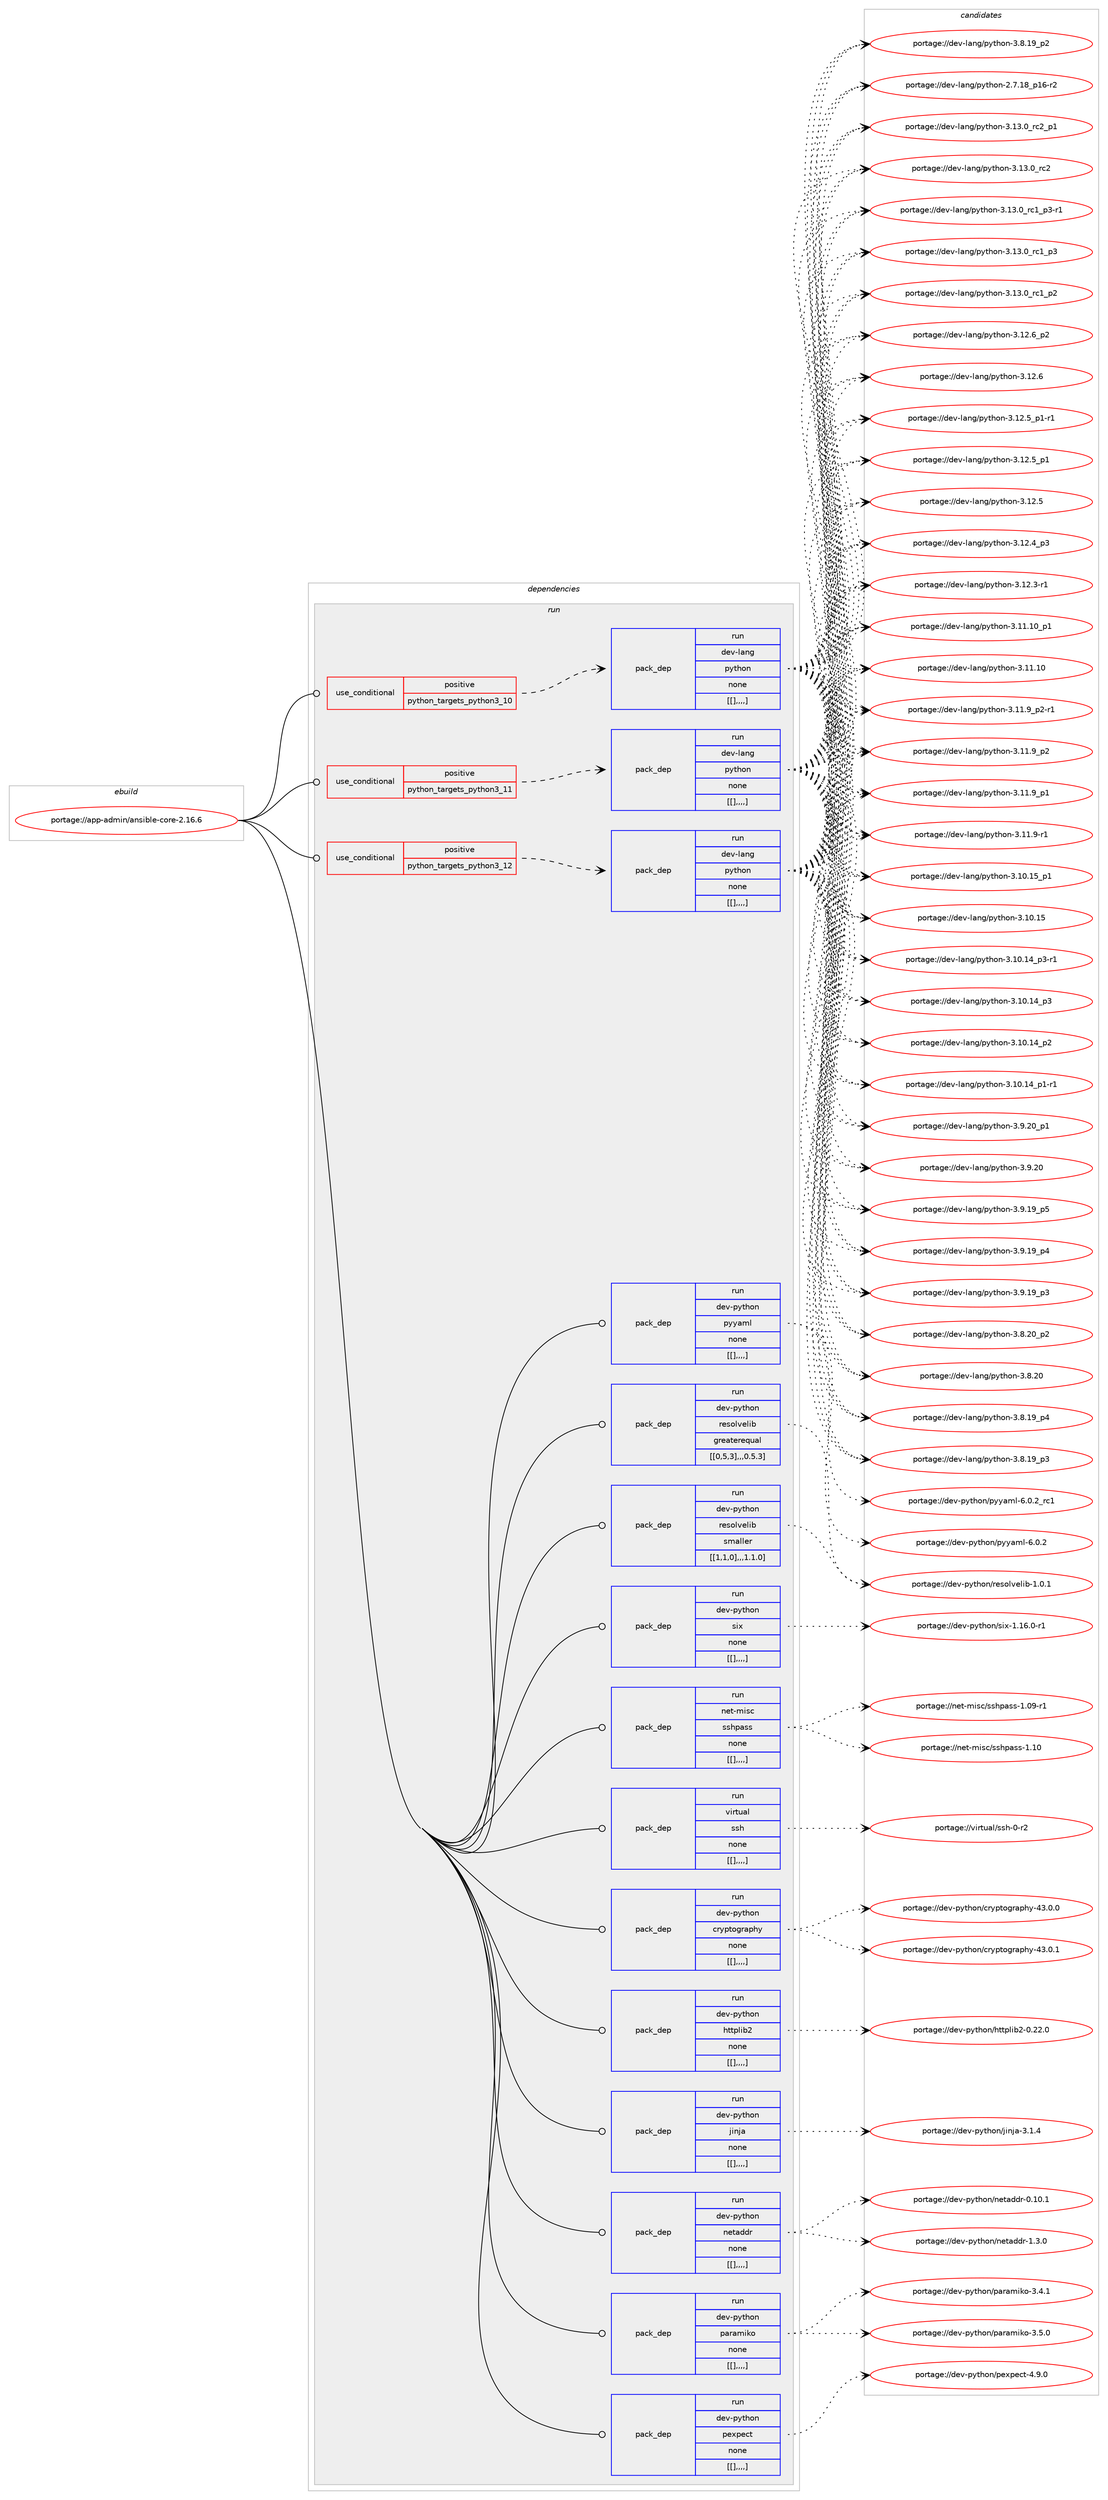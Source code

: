 digraph prolog {

# *************
# Graph options
# *************

newrank=true;
concentrate=true;
compound=true;
graph [rankdir=LR,fontname=Helvetica,fontsize=10,ranksep=1.5];#, ranksep=2.5, nodesep=0.2];
edge  [arrowhead=vee];
node  [fontname=Helvetica,fontsize=10];

# **********
# The ebuild
# **********

subgraph cluster_leftcol {
color=gray;
label=<<i>ebuild</i>>;
id [label="portage://app-admin/ansible-core-2.16.6", color=red, width=4, href="../app-admin/ansible-core-2.16.6.svg"];
}

# ****************
# The dependencies
# ****************

subgraph cluster_midcol {
color=gray;
label=<<i>dependencies</i>>;
subgraph cluster_compile {
fillcolor="#eeeeee";
style=filled;
label=<<i>compile</i>>;
}
subgraph cluster_compileandrun {
fillcolor="#eeeeee";
style=filled;
label=<<i>compile and run</i>>;
}
subgraph cluster_run {
fillcolor="#eeeeee";
style=filled;
label=<<i>run</i>>;
subgraph cond305 {
dependency1523 [label=<<TABLE BORDER="0" CELLBORDER="1" CELLSPACING="0" CELLPADDING="4"><TR><TD ROWSPAN="3" CELLPADDING="10">use_conditional</TD></TR><TR><TD>positive</TD></TR><TR><TD>python_targets_python3_10</TD></TR></TABLE>>, shape=none, color=red];
subgraph pack1215 {
dependency1524 [label=<<TABLE BORDER="0" CELLBORDER="1" CELLSPACING="0" CELLPADDING="4" WIDTH="220"><TR><TD ROWSPAN="6" CELLPADDING="30">pack_dep</TD></TR><TR><TD WIDTH="110">run</TD></TR><TR><TD>dev-lang</TD></TR><TR><TD>python</TD></TR><TR><TD>none</TD></TR><TR><TD>[[],,,,]</TD></TR></TABLE>>, shape=none, color=blue];
}
dependency1523:e -> dependency1524:w [weight=20,style="dashed",arrowhead="vee"];
}
id:e -> dependency1523:w [weight=20,style="solid",arrowhead="odot"];
subgraph cond306 {
dependency1525 [label=<<TABLE BORDER="0" CELLBORDER="1" CELLSPACING="0" CELLPADDING="4"><TR><TD ROWSPAN="3" CELLPADDING="10">use_conditional</TD></TR><TR><TD>positive</TD></TR><TR><TD>python_targets_python3_11</TD></TR></TABLE>>, shape=none, color=red];
subgraph pack1216 {
dependency1526 [label=<<TABLE BORDER="0" CELLBORDER="1" CELLSPACING="0" CELLPADDING="4" WIDTH="220"><TR><TD ROWSPAN="6" CELLPADDING="30">pack_dep</TD></TR><TR><TD WIDTH="110">run</TD></TR><TR><TD>dev-lang</TD></TR><TR><TD>python</TD></TR><TR><TD>none</TD></TR><TR><TD>[[],,,,]</TD></TR></TABLE>>, shape=none, color=blue];
}
dependency1525:e -> dependency1526:w [weight=20,style="dashed",arrowhead="vee"];
}
id:e -> dependency1525:w [weight=20,style="solid",arrowhead="odot"];
subgraph cond307 {
dependency1527 [label=<<TABLE BORDER="0" CELLBORDER="1" CELLSPACING="0" CELLPADDING="4"><TR><TD ROWSPAN="3" CELLPADDING="10">use_conditional</TD></TR><TR><TD>positive</TD></TR><TR><TD>python_targets_python3_12</TD></TR></TABLE>>, shape=none, color=red];
subgraph pack1217 {
dependency1528 [label=<<TABLE BORDER="0" CELLBORDER="1" CELLSPACING="0" CELLPADDING="4" WIDTH="220"><TR><TD ROWSPAN="6" CELLPADDING="30">pack_dep</TD></TR><TR><TD WIDTH="110">run</TD></TR><TR><TD>dev-lang</TD></TR><TR><TD>python</TD></TR><TR><TD>none</TD></TR><TR><TD>[[],,,,]</TD></TR></TABLE>>, shape=none, color=blue];
}
dependency1527:e -> dependency1528:w [weight=20,style="dashed",arrowhead="vee"];
}
id:e -> dependency1527:w [weight=20,style="solid",arrowhead="odot"];
subgraph pack1218 {
dependency1529 [label=<<TABLE BORDER="0" CELLBORDER="1" CELLSPACING="0" CELLPADDING="4" WIDTH="220"><TR><TD ROWSPAN="6" CELLPADDING="30">pack_dep</TD></TR><TR><TD WIDTH="110">run</TD></TR><TR><TD>dev-python</TD></TR><TR><TD>cryptography</TD></TR><TR><TD>none</TD></TR><TR><TD>[[],,,,]</TD></TR></TABLE>>, shape=none, color=blue];
}
id:e -> dependency1529:w [weight=20,style="solid",arrowhead="odot"];
subgraph pack1219 {
dependency1530 [label=<<TABLE BORDER="0" CELLBORDER="1" CELLSPACING="0" CELLPADDING="4" WIDTH="220"><TR><TD ROWSPAN="6" CELLPADDING="30">pack_dep</TD></TR><TR><TD WIDTH="110">run</TD></TR><TR><TD>dev-python</TD></TR><TR><TD>httplib2</TD></TR><TR><TD>none</TD></TR><TR><TD>[[],,,,]</TD></TR></TABLE>>, shape=none, color=blue];
}
id:e -> dependency1530:w [weight=20,style="solid",arrowhead="odot"];
subgraph pack1220 {
dependency1531 [label=<<TABLE BORDER="0" CELLBORDER="1" CELLSPACING="0" CELLPADDING="4" WIDTH="220"><TR><TD ROWSPAN="6" CELLPADDING="30">pack_dep</TD></TR><TR><TD WIDTH="110">run</TD></TR><TR><TD>dev-python</TD></TR><TR><TD>jinja</TD></TR><TR><TD>none</TD></TR><TR><TD>[[],,,,]</TD></TR></TABLE>>, shape=none, color=blue];
}
id:e -> dependency1531:w [weight=20,style="solid",arrowhead="odot"];
subgraph pack1221 {
dependency1532 [label=<<TABLE BORDER="0" CELLBORDER="1" CELLSPACING="0" CELLPADDING="4" WIDTH="220"><TR><TD ROWSPAN="6" CELLPADDING="30">pack_dep</TD></TR><TR><TD WIDTH="110">run</TD></TR><TR><TD>dev-python</TD></TR><TR><TD>netaddr</TD></TR><TR><TD>none</TD></TR><TR><TD>[[],,,,]</TD></TR></TABLE>>, shape=none, color=blue];
}
id:e -> dependency1532:w [weight=20,style="solid",arrowhead="odot"];
subgraph pack1222 {
dependency1533 [label=<<TABLE BORDER="0" CELLBORDER="1" CELLSPACING="0" CELLPADDING="4" WIDTH="220"><TR><TD ROWSPAN="6" CELLPADDING="30">pack_dep</TD></TR><TR><TD WIDTH="110">run</TD></TR><TR><TD>dev-python</TD></TR><TR><TD>paramiko</TD></TR><TR><TD>none</TD></TR><TR><TD>[[],,,,]</TD></TR></TABLE>>, shape=none, color=blue];
}
id:e -> dependency1533:w [weight=20,style="solid",arrowhead="odot"];
subgraph pack1223 {
dependency1534 [label=<<TABLE BORDER="0" CELLBORDER="1" CELLSPACING="0" CELLPADDING="4" WIDTH="220"><TR><TD ROWSPAN="6" CELLPADDING="30">pack_dep</TD></TR><TR><TD WIDTH="110">run</TD></TR><TR><TD>dev-python</TD></TR><TR><TD>pexpect</TD></TR><TR><TD>none</TD></TR><TR><TD>[[],,,,]</TD></TR></TABLE>>, shape=none, color=blue];
}
id:e -> dependency1534:w [weight=20,style="solid",arrowhead="odot"];
subgraph pack1224 {
dependency1535 [label=<<TABLE BORDER="0" CELLBORDER="1" CELLSPACING="0" CELLPADDING="4" WIDTH="220"><TR><TD ROWSPAN="6" CELLPADDING="30">pack_dep</TD></TR><TR><TD WIDTH="110">run</TD></TR><TR><TD>dev-python</TD></TR><TR><TD>pyyaml</TD></TR><TR><TD>none</TD></TR><TR><TD>[[],,,,]</TD></TR></TABLE>>, shape=none, color=blue];
}
id:e -> dependency1535:w [weight=20,style="solid",arrowhead="odot"];
subgraph pack1225 {
dependency1536 [label=<<TABLE BORDER="0" CELLBORDER="1" CELLSPACING="0" CELLPADDING="4" WIDTH="220"><TR><TD ROWSPAN="6" CELLPADDING="30">pack_dep</TD></TR><TR><TD WIDTH="110">run</TD></TR><TR><TD>dev-python</TD></TR><TR><TD>resolvelib</TD></TR><TR><TD>greaterequal</TD></TR><TR><TD>[[0,5,3],,,0.5.3]</TD></TR></TABLE>>, shape=none, color=blue];
}
id:e -> dependency1536:w [weight=20,style="solid",arrowhead="odot"];
subgraph pack1226 {
dependency1537 [label=<<TABLE BORDER="0" CELLBORDER="1" CELLSPACING="0" CELLPADDING="4" WIDTH="220"><TR><TD ROWSPAN="6" CELLPADDING="30">pack_dep</TD></TR><TR><TD WIDTH="110">run</TD></TR><TR><TD>dev-python</TD></TR><TR><TD>resolvelib</TD></TR><TR><TD>smaller</TD></TR><TR><TD>[[1,1,0],,,1.1.0]</TD></TR></TABLE>>, shape=none, color=blue];
}
id:e -> dependency1537:w [weight=20,style="solid",arrowhead="odot"];
subgraph pack1227 {
dependency1538 [label=<<TABLE BORDER="0" CELLBORDER="1" CELLSPACING="0" CELLPADDING="4" WIDTH="220"><TR><TD ROWSPAN="6" CELLPADDING="30">pack_dep</TD></TR><TR><TD WIDTH="110">run</TD></TR><TR><TD>dev-python</TD></TR><TR><TD>six</TD></TR><TR><TD>none</TD></TR><TR><TD>[[],,,,]</TD></TR></TABLE>>, shape=none, color=blue];
}
id:e -> dependency1538:w [weight=20,style="solid",arrowhead="odot"];
subgraph pack1228 {
dependency1539 [label=<<TABLE BORDER="0" CELLBORDER="1" CELLSPACING="0" CELLPADDING="4" WIDTH="220"><TR><TD ROWSPAN="6" CELLPADDING="30">pack_dep</TD></TR><TR><TD WIDTH="110">run</TD></TR><TR><TD>net-misc</TD></TR><TR><TD>sshpass</TD></TR><TR><TD>none</TD></TR><TR><TD>[[],,,,]</TD></TR></TABLE>>, shape=none, color=blue];
}
id:e -> dependency1539:w [weight=20,style="solid",arrowhead="odot"];
subgraph pack1229 {
dependency1540 [label=<<TABLE BORDER="0" CELLBORDER="1" CELLSPACING="0" CELLPADDING="4" WIDTH="220"><TR><TD ROWSPAN="6" CELLPADDING="30">pack_dep</TD></TR><TR><TD WIDTH="110">run</TD></TR><TR><TD>virtual</TD></TR><TR><TD>ssh</TD></TR><TR><TD>none</TD></TR><TR><TD>[[],,,,]</TD></TR></TABLE>>, shape=none, color=blue];
}
id:e -> dependency1540:w [weight=20,style="solid",arrowhead="odot"];
}
}

# **************
# The candidates
# **************

subgraph cluster_choices {
rank=same;
color=gray;
label=<<i>candidates</i>>;

subgraph choice1215 {
color=black;
nodesep=1;
choice100101118451089711010347112121116104111110455146495146489511499509511249 [label="portage://dev-lang/python-3.13.0_rc2_p1", color=red, width=4,href="../dev-lang/python-3.13.0_rc2_p1.svg"];
choice10010111845108971101034711212111610411111045514649514648951149950 [label="portage://dev-lang/python-3.13.0_rc2", color=red, width=4,href="../dev-lang/python-3.13.0_rc2.svg"];
choice1001011184510897110103471121211161041111104551464951464895114994995112514511449 [label="portage://dev-lang/python-3.13.0_rc1_p3-r1", color=red, width=4,href="../dev-lang/python-3.13.0_rc1_p3-r1.svg"];
choice100101118451089711010347112121116104111110455146495146489511499499511251 [label="portage://dev-lang/python-3.13.0_rc1_p3", color=red, width=4,href="../dev-lang/python-3.13.0_rc1_p3.svg"];
choice100101118451089711010347112121116104111110455146495146489511499499511250 [label="portage://dev-lang/python-3.13.0_rc1_p2", color=red, width=4,href="../dev-lang/python-3.13.0_rc1_p2.svg"];
choice100101118451089711010347112121116104111110455146495046549511250 [label="portage://dev-lang/python-3.12.6_p2", color=red, width=4,href="../dev-lang/python-3.12.6_p2.svg"];
choice10010111845108971101034711212111610411111045514649504654 [label="portage://dev-lang/python-3.12.6", color=red, width=4,href="../dev-lang/python-3.12.6.svg"];
choice1001011184510897110103471121211161041111104551464950465395112494511449 [label="portage://dev-lang/python-3.12.5_p1-r1", color=red, width=4,href="../dev-lang/python-3.12.5_p1-r1.svg"];
choice100101118451089711010347112121116104111110455146495046539511249 [label="portage://dev-lang/python-3.12.5_p1", color=red, width=4,href="../dev-lang/python-3.12.5_p1.svg"];
choice10010111845108971101034711212111610411111045514649504653 [label="portage://dev-lang/python-3.12.5", color=red, width=4,href="../dev-lang/python-3.12.5.svg"];
choice100101118451089711010347112121116104111110455146495046529511251 [label="portage://dev-lang/python-3.12.4_p3", color=red, width=4,href="../dev-lang/python-3.12.4_p3.svg"];
choice100101118451089711010347112121116104111110455146495046514511449 [label="portage://dev-lang/python-3.12.3-r1", color=red, width=4,href="../dev-lang/python-3.12.3-r1.svg"];
choice10010111845108971101034711212111610411111045514649494649489511249 [label="portage://dev-lang/python-3.11.10_p1", color=red, width=4,href="../dev-lang/python-3.11.10_p1.svg"];
choice1001011184510897110103471121211161041111104551464949464948 [label="portage://dev-lang/python-3.11.10", color=red, width=4,href="../dev-lang/python-3.11.10.svg"];
choice1001011184510897110103471121211161041111104551464949465795112504511449 [label="portage://dev-lang/python-3.11.9_p2-r1", color=red, width=4,href="../dev-lang/python-3.11.9_p2-r1.svg"];
choice100101118451089711010347112121116104111110455146494946579511250 [label="portage://dev-lang/python-3.11.9_p2", color=red, width=4,href="../dev-lang/python-3.11.9_p2.svg"];
choice100101118451089711010347112121116104111110455146494946579511249 [label="portage://dev-lang/python-3.11.9_p1", color=red, width=4,href="../dev-lang/python-3.11.9_p1.svg"];
choice100101118451089711010347112121116104111110455146494946574511449 [label="portage://dev-lang/python-3.11.9-r1", color=red, width=4,href="../dev-lang/python-3.11.9-r1.svg"];
choice10010111845108971101034711212111610411111045514649484649539511249 [label="portage://dev-lang/python-3.10.15_p1", color=red, width=4,href="../dev-lang/python-3.10.15_p1.svg"];
choice1001011184510897110103471121211161041111104551464948464953 [label="portage://dev-lang/python-3.10.15", color=red, width=4,href="../dev-lang/python-3.10.15.svg"];
choice100101118451089711010347112121116104111110455146494846495295112514511449 [label="portage://dev-lang/python-3.10.14_p3-r1", color=red, width=4,href="../dev-lang/python-3.10.14_p3-r1.svg"];
choice10010111845108971101034711212111610411111045514649484649529511251 [label="portage://dev-lang/python-3.10.14_p3", color=red, width=4,href="../dev-lang/python-3.10.14_p3.svg"];
choice10010111845108971101034711212111610411111045514649484649529511250 [label="portage://dev-lang/python-3.10.14_p2", color=red, width=4,href="../dev-lang/python-3.10.14_p2.svg"];
choice100101118451089711010347112121116104111110455146494846495295112494511449 [label="portage://dev-lang/python-3.10.14_p1-r1", color=red, width=4,href="../dev-lang/python-3.10.14_p1-r1.svg"];
choice100101118451089711010347112121116104111110455146574650489511249 [label="portage://dev-lang/python-3.9.20_p1", color=red, width=4,href="../dev-lang/python-3.9.20_p1.svg"];
choice10010111845108971101034711212111610411111045514657465048 [label="portage://dev-lang/python-3.9.20", color=red, width=4,href="../dev-lang/python-3.9.20.svg"];
choice100101118451089711010347112121116104111110455146574649579511253 [label="portage://dev-lang/python-3.9.19_p5", color=red, width=4,href="../dev-lang/python-3.9.19_p5.svg"];
choice100101118451089711010347112121116104111110455146574649579511252 [label="portage://dev-lang/python-3.9.19_p4", color=red, width=4,href="../dev-lang/python-3.9.19_p4.svg"];
choice100101118451089711010347112121116104111110455146574649579511251 [label="portage://dev-lang/python-3.9.19_p3", color=red, width=4,href="../dev-lang/python-3.9.19_p3.svg"];
choice100101118451089711010347112121116104111110455146564650489511250 [label="portage://dev-lang/python-3.8.20_p2", color=red, width=4,href="../dev-lang/python-3.8.20_p2.svg"];
choice10010111845108971101034711212111610411111045514656465048 [label="portage://dev-lang/python-3.8.20", color=red, width=4,href="../dev-lang/python-3.8.20.svg"];
choice100101118451089711010347112121116104111110455146564649579511252 [label="portage://dev-lang/python-3.8.19_p4", color=red, width=4,href="../dev-lang/python-3.8.19_p4.svg"];
choice100101118451089711010347112121116104111110455146564649579511251 [label="portage://dev-lang/python-3.8.19_p3", color=red, width=4,href="../dev-lang/python-3.8.19_p3.svg"];
choice100101118451089711010347112121116104111110455146564649579511250 [label="portage://dev-lang/python-3.8.19_p2", color=red, width=4,href="../dev-lang/python-3.8.19_p2.svg"];
choice100101118451089711010347112121116104111110455046554649569511249544511450 [label="portage://dev-lang/python-2.7.18_p16-r2", color=red, width=4,href="../dev-lang/python-2.7.18_p16-r2.svg"];
dependency1524:e -> choice100101118451089711010347112121116104111110455146495146489511499509511249:w [style=dotted,weight="100"];
dependency1524:e -> choice10010111845108971101034711212111610411111045514649514648951149950:w [style=dotted,weight="100"];
dependency1524:e -> choice1001011184510897110103471121211161041111104551464951464895114994995112514511449:w [style=dotted,weight="100"];
dependency1524:e -> choice100101118451089711010347112121116104111110455146495146489511499499511251:w [style=dotted,weight="100"];
dependency1524:e -> choice100101118451089711010347112121116104111110455146495146489511499499511250:w [style=dotted,weight="100"];
dependency1524:e -> choice100101118451089711010347112121116104111110455146495046549511250:w [style=dotted,weight="100"];
dependency1524:e -> choice10010111845108971101034711212111610411111045514649504654:w [style=dotted,weight="100"];
dependency1524:e -> choice1001011184510897110103471121211161041111104551464950465395112494511449:w [style=dotted,weight="100"];
dependency1524:e -> choice100101118451089711010347112121116104111110455146495046539511249:w [style=dotted,weight="100"];
dependency1524:e -> choice10010111845108971101034711212111610411111045514649504653:w [style=dotted,weight="100"];
dependency1524:e -> choice100101118451089711010347112121116104111110455146495046529511251:w [style=dotted,weight="100"];
dependency1524:e -> choice100101118451089711010347112121116104111110455146495046514511449:w [style=dotted,weight="100"];
dependency1524:e -> choice10010111845108971101034711212111610411111045514649494649489511249:w [style=dotted,weight="100"];
dependency1524:e -> choice1001011184510897110103471121211161041111104551464949464948:w [style=dotted,weight="100"];
dependency1524:e -> choice1001011184510897110103471121211161041111104551464949465795112504511449:w [style=dotted,weight="100"];
dependency1524:e -> choice100101118451089711010347112121116104111110455146494946579511250:w [style=dotted,weight="100"];
dependency1524:e -> choice100101118451089711010347112121116104111110455146494946579511249:w [style=dotted,weight="100"];
dependency1524:e -> choice100101118451089711010347112121116104111110455146494946574511449:w [style=dotted,weight="100"];
dependency1524:e -> choice10010111845108971101034711212111610411111045514649484649539511249:w [style=dotted,weight="100"];
dependency1524:e -> choice1001011184510897110103471121211161041111104551464948464953:w [style=dotted,weight="100"];
dependency1524:e -> choice100101118451089711010347112121116104111110455146494846495295112514511449:w [style=dotted,weight="100"];
dependency1524:e -> choice10010111845108971101034711212111610411111045514649484649529511251:w [style=dotted,weight="100"];
dependency1524:e -> choice10010111845108971101034711212111610411111045514649484649529511250:w [style=dotted,weight="100"];
dependency1524:e -> choice100101118451089711010347112121116104111110455146494846495295112494511449:w [style=dotted,weight="100"];
dependency1524:e -> choice100101118451089711010347112121116104111110455146574650489511249:w [style=dotted,weight="100"];
dependency1524:e -> choice10010111845108971101034711212111610411111045514657465048:w [style=dotted,weight="100"];
dependency1524:e -> choice100101118451089711010347112121116104111110455146574649579511253:w [style=dotted,weight="100"];
dependency1524:e -> choice100101118451089711010347112121116104111110455146574649579511252:w [style=dotted,weight="100"];
dependency1524:e -> choice100101118451089711010347112121116104111110455146574649579511251:w [style=dotted,weight="100"];
dependency1524:e -> choice100101118451089711010347112121116104111110455146564650489511250:w [style=dotted,weight="100"];
dependency1524:e -> choice10010111845108971101034711212111610411111045514656465048:w [style=dotted,weight="100"];
dependency1524:e -> choice100101118451089711010347112121116104111110455146564649579511252:w [style=dotted,weight="100"];
dependency1524:e -> choice100101118451089711010347112121116104111110455146564649579511251:w [style=dotted,weight="100"];
dependency1524:e -> choice100101118451089711010347112121116104111110455146564649579511250:w [style=dotted,weight="100"];
dependency1524:e -> choice100101118451089711010347112121116104111110455046554649569511249544511450:w [style=dotted,weight="100"];
}
subgraph choice1216 {
color=black;
nodesep=1;
choice100101118451089711010347112121116104111110455146495146489511499509511249 [label="portage://dev-lang/python-3.13.0_rc2_p1", color=red, width=4,href="../dev-lang/python-3.13.0_rc2_p1.svg"];
choice10010111845108971101034711212111610411111045514649514648951149950 [label="portage://dev-lang/python-3.13.0_rc2", color=red, width=4,href="../dev-lang/python-3.13.0_rc2.svg"];
choice1001011184510897110103471121211161041111104551464951464895114994995112514511449 [label="portage://dev-lang/python-3.13.0_rc1_p3-r1", color=red, width=4,href="../dev-lang/python-3.13.0_rc1_p3-r1.svg"];
choice100101118451089711010347112121116104111110455146495146489511499499511251 [label="portage://dev-lang/python-3.13.0_rc1_p3", color=red, width=4,href="../dev-lang/python-3.13.0_rc1_p3.svg"];
choice100101118451089711010347112121116104111110455146495146489511499499511250 [label="portage://dev-lang/python-3.13.0_rc1_p2", color=red, width=4,href="../dev-lang/python-3.13.0_rc1_p2.svg"];
choice100101118451089711010347112121116104111110455146495046549511250 [label="portage://dev-lang/python-3.12.6_p2", color=red, width=4,href="../dev-lang/python-3.12.6_p2.svg"];
choice10010111845108971101034711212111610411111045514649504654 [label="portage://dev-lang/python-3.12.6", color=red, width=4,href="../dev-lang/python-3.12.6.svg"];
choice1001011184510897110103471121211161041111104551464950465395112494511449 [label="portage://dev-lang/python-3.12.5_p1-r1", color=red, width=4,href="../dev-lang/python-3.12.5_p1-r1.svg"];
choice100101118451089711010347112121116104111110455146495046539511249 [label="portage://dev-lang/python-3.12.5_p1", color=red, width=4,href="../dev-lang/python-3.12.5_p1.svg"];
choice10010111845108971101034711212111610411111045514649504653 [label="portage://dev-lang/python-3.12.5", color=red, width=4,href="../dev-lang/python-3.12.5.svg"];
choice100101118451089711010347112121116104111110455146495046529511251 [label="portage://dev-lang/python-3.12.4_p3", color=red, width=4,href="../dev-lang/python-3.12.4_p3.svg"];
choice100101118451089711010347112121116104111110455146495046514511449 [label="portage://dev-lang/python-3.12.3-r1", color=red, width=4,href="../dev-lang/python-3.12.3-r1.svg"];
choice10010111845108971101034711212111610411111045514649494649489511249 [label="portage://dev-lang/python-3.11.10_p1", color=red, width=4,href="../dev-lang/python-3.11.10_p1.svg"];
choice1001011184510897110103471121211161041111104551464949464948 [label="portage://dev-lang/python-3.11.10", color=red, width=4,href="../dev-lang/python-3.11.10.svg"];
choice1001011184510897110103471121211161041111104551464949465795112504511449 [label="portage://dev-lang/python-3.11.9_p2-r1", color=red, width=4,href="../dev-lang/python-3.11.9_p2-r1.svg"];
choice100101118451089711010347112121116104111110455146494946579511250 [label="portage://dev-lang/python-3.11.9_p2", color=red, width=4,href="../dev-lang/python-3.11.9_p2.svg"];
choice100101118451089711010347112121116104111110455146494946579511249 [label="portage://dev-lang/python-3.11.9_p1", color=red, width=4,href="../dev-lang/python-3.11.9_p1.svg"];
choice100101118451089711010347112121116104111110455146494946574511449 [label="portage://dev-lang/python-3.11.9-r1", color=red, width=4,href="../dev-lang/python-3.11.9-r1.svg"];
choice10010111845108971101034711212111610411111045514649484649539511249 [label="portage://dev-lang/python-3.10.15_p1", color=red, width=4,href="../dev-lang/python-3.10.15_p1.svg"];
choice1001011184510897110103471121211161041111104551464948464953 [label="portage://dev-lang/python-3.10.15", color=red, width=4,href="../dev-lang/python-3.10.15.svg"];
choice100101118451089711010347112121116104111110455146494846495295112514511449 [label="portage://dev-lang/python-3.10.14_p3-r1", color=red, width=4,href="../dev-lang/python-3.10.14_p3-r1.svg"];
choice10010111845108971101034711212111610411111045514649484649529511251 [label="portage://dev-lang/python-3.10.14_p3", color=red, width=4,href="../dev-lang/python-3.10.14_p3.svg"];
choice10010111845108971101034711212111610411111045514649484649529511250 [label="portage://dev-lang/python-3.10.14_p2", color=red, width=4,href="../dev-lang/python-3.10.14_p2.svg"];
choice100101118451089711010347112121116104111110455146494846495295112494511449 [label="portage://dev-lang/python-3.10.14_p1-r1", color=red, width=4,href="../dev-lang/python-3.10.14_p1-r1.svg"];
choice100101118451089711010347112121116104111110455146574650489511249 [label="portage://dev-lang/python-3.9.20_p1", color=red, width=4,href="../dev-lang/python-3.9.20_p1.svg"];
choice10010111845108971101034711212111610411111045514657465048 [label="portage://dev-lang/python-3.9.20", color=red, width=4,href="../dev-lang/python-3.9.20.svg"];
choice100101118451089711010347112121116104111110455146574649579511253 [label="portage://dev-lang/python-3.9.19_p5", color=red, width=4,href="../dev-lang/python-3.9.19_p5.svg"];
choice100101118451089711010347112121116104111110455146574649579511252 [label="portage://dev-lang/python-3.9.19_p4", color=red, width=4,href="../dev-lang/python-3.9.19_p4.svg"];
choice100101118451089711010347112121116104111110455146574649579511251 [label="portage://dev-lang/python-3.9.19_p3", color=red, width=4,href="../dev-lang/python-3.9.19_p3.svg"];
choice100101118451089711010347112121116104111110455146564650489511250 [label="portage://dev-lang/python-3.8.20_p2", color=red, width=4,href="../dev-lang/python-3.8.20_p2.svg"];
choice10010111845108971101034711212111610411111045514656465048 [label="portage://dev-lang/python-3.8.20", color=red, width=4,href="../dev-lang/python-3.8.20.svg"];
choice100101118451089711010347112121116104111110455146564649579511252 [label="portage://dev-lang/python-3.8.19_p4", color=red, width=4,href="../dev-lang/python-3.8.19_p4.svg"];
choice100101118451089711010347112121116104111110455146564649579511251 [label="portage://dev-lang/python-3.8.19_p3", color=red, width=4,href="../dev-lang/python-3.8.19_p3.svg"];
choice100101118451089711010347112121116104111110455146564649579511250 [label="portage://dev-lang/python-3.8.19_p2", color=red, width=4,href="../dev-lang/python-3.8.19_p2.svg"];
choice100101118451089711010347112121116104111110455046554649569511249544511450 [label="portage://dev-lang/python-2.7.18_p16-r2", color=red, width=4,href="../dev-lang/python-2.7.18_p16-r2.svg"];
dependency1526:e -> choice100101118451089711010347112121116104111110455146495146489511499509511249:w [style=dotted,weight="100"];
dependency1526:e -> choice10010111845108971101034711212111610411111045514649514648951149950:w [style=dotted,weight="100"];
dependency1526:e -> choice1001011184510897110103471121211161041111104551464951464895114994995112514511449:w [style=dotted,weight="100"];
dependency1526:e -> choice100101118451089711010347112121116104111110455146495146489511499499511251:w [style=dotted,weight="100"];
dependency1526:e -> choice100101118451089711010347112121116104111110455146495146489511499499511250:w [style=dotted,weight="100"];
dependency1526:e -> choice100101118451089711010347112121116104111110455146495046549511250:w [style=dotted,weight="100"];
dependency1526:e -> choice10010111845108971101034711212111610411111045514649504654:w [style=dotted,weight="100"];
dependency1526:e -> choice1001011184510897110103471121211161041111104551464950465395112494511449:w [style=dotted,weight="100"];
dependency1526:e -> choice100101118451089711010347112121116104111110455146495046539511249:w [style=dotted,weight="100"];
dependency1526:e -> choice10010111845108971101034711212111610411111045514649504653:w [style=dotted,weight="100"];
dependency1526:e -> choice100101118451089711010347112121116104111110455146495046529511251:w [style=dotted,weight="100"];
dependency1526:e -> choice100101118451089711010347112121116104111110455146495046514511449:w [style=dotted,weight="100"];
dependency1526:e -> choice10010111845108971101034711212111610411111045514649494649489511249:w [style=dotted,weight="100"];
dependency1526:e -> choice1001011184510897110103471121211161041111104551464949464948:w [style=dotted,weight="100"];
dependency1526:e -> choice1001011184510897110103471121211161041111104551464949465795112504511449:w [style=dotted,weight="100"];
dependency1526:e -> choice100101118451089711010347112121116104111110455146494946579511250:w [style=dotted,weight="100"];
dependency1526:e -> choice100101118451089711010347112121116104111110455146494946579511249:w [style=dotted,weight="100"];
dependency1526:e -> choice100101118451089711010347112121116104111110455146494946574511449:w [style=dotted,weight="100"];
dependency1526:e -> choice10010111845108971101034711212111610411111045514649484649539511249:w [style=dotted,weight="100"];
dependency1526:e -> choice1001011184510897110103471121211161041111104551464948464953:w [style=dotted,weight="100"];
dependency1526:e -> choice100101118451089711010347112121116104111110455146494846495295112514511449:w [style=dotted,weight="100"];
dependency1526:e -> choice10010111845108971101034711212111610411111045514649484649529511251:w [style=dotted,weight="100"];
dependency1526:e -> choice10010111845108971101034711212111610411111045514649484649529511250:w [style=dotted,weight="100"];
dependency1526:e -> choice100101118451089711010347112121116104111110455146494846495295112494511449:w [style=dotted,weight="100"];
dependency1526:e -> choice100101118451089711010347112121116104111110455146574650489511249:w [style=dotted,weight="100"];
dependency1526:e -> choice10010111845108971101034711212111610411111045514657465048:w [style=dotted,weight="100"];
dependency1526:e -> choice100101118451089711010347112121116104111110455146574649579511253:w [style=dotted,weight="100"];
dependency1526:e -> choice100101118451089711010347112121116104111110455146574649579511252:w [style=dotted,weight="100"];
dependency1526:e -> choice100101118451089711010347112121116104111110455146574649579511251:w [style=dotted,weight="100"];
dependency1526:e -> choice100101118451089711010347112121116104111110455146564650489511250:w [style=dotted,weight="100"];
dependency1526:e -> choice10010111845108971101034711212111610411111045514656465048:w [style=dotted,weight="100"];
dependency1526:e -> choice100101118451089711010347112121116104111110455146564649579511252:w [style=dotted,weight="100"];
dependency1526:e -> choice100101118451089711010347112121116104111110455146564649579511251:w [style=dotted,weight="100"];
dependency1526:e -> choice100101118451089711010347112121116104111110455146564649579511250:w [style=dotted,weight="100"];
dependency1526:e -> choice100101118451089711010347112121116104111110455046554649569511249544511450:w [style=dotted,weight="100"];
}
subgraph choice1217 {
color=black;
nodesep=1;
choice100101118451089711010347112121116104111110455146495146489511499509511249 [label="portage://dev-lang/python-3.13.0_rc2_p1", color=red, width=4,href="../dev-lang/python-3.13.0_rc2_p1.svg"];
choice10010111845108971101034711212111610411111045514649514648951149950 [label="portage://dev-lang/python-3.13.0_rc2", color=red, width=4,href="../dev-lang/python-3.13.0_rc2.svg"];
choice1001011184510897110103471121211161041111104551464951464895114994995112514511449 [label="portage://dev-lang/python-3.13.0_rc1_p3-r1", color=red, width=4,href="../dev-lang/python-3.13.0_rc1_p3-r1.svg"];
choice100101118451089711010347112121116104111110455146495146489511499499511251 [label="portage://dev-lang/python-3.13.0_rc1_p3", color=red, width=4,href="../dev-lang/python-3.13.0_rc1_p3.svg"];
choice100101118451089711010347112121116104111110455146495146489511499499511250 [label="portage://dev-lang/python-3.13.0_rc1_p2", color=red, width=4,href="../dev-lang/python-3.13.0_rc1_p2.svg"];
choice100101118451089711010347112121116104111110455146495046549511250 [label="portage://dev-lang/python-3.12.6_p2", color=red, width=4,href="../dev-lang/python-3.12.6_p2.svg"];
choice10010111845108971101034711212111610411111045514649504654 [label="portage://dev-lang/python-3.12.6", color=red, width=4,href="../dev-lang/python-3.12.6.svg"];
choice1001011184510897110103471121211161041111104551464950465395112494511449 [label="portage://dev-lang/python-3.12.5_p1-r1", color=red, width=4,href="../dev-lang/python-3.12.5_p1-r1.svg"];
choice100101118451089711010347112121116104111110455146495046539511249 [label="portage://dev-lang/python-3.12.5_p1", color=red, width=4,href="../dev-lang/python-3.12.5_p1.svg"];
choice10010111845108971101034711212111610411111045514649504653 [label="portage://dev-lang/python-3.12.5", color=red, width=4,href="../dev-lang/python-3.12.5.svg"];
choice100101118451089711010347112121116104111110455146495046529511251 [label="portage://dev-lang/python-3.12.4_p3", color=red, width=4,href="../dev-lang/python-3.12.4_p3.svg"];
choice100101118451089711010347112121116104111110455146495046514511449 [label="portage://dev-lang/python-3.12.3-r1", color=red, width=4,href="../dev-lang/python-3.12.3-r1.svg"];
choice10010111845108971101034711212111610411111045514649494649489511249 [label="portage://dev-lang/python-3.11.10_p1", color=red, width=4,href="../dev-lang/python-3.11.10_p1.svg"];
choice1001011184510897110103471121211161041111104551464949464948 [label="portage://dev-lang/python-3.11.10", color=red, width=4,href="../dev-lang/python-3.11.10.svg"];
choice1001011184510897110103471121211161041111104551464949465795112504511449 [label="portage://dev-lang/python-3.11.9_p2-r1", color=red, width=4,href="../dev-lang/python-3.11.9_p2-r1.svg"];
choice100101118451089711010347112121116104111110455146494946579511250 [label="portage://dev-lang/python-3.11.9_p2", color=red, width=4,href="../dev-lang/python-3.11.9_p2.svg"];
choice100101118451089711010347112121116104111110455146494946579511249 [label="portage://dev-lang/python-3.11.9_p1", color=red, width=4,href="../dev-lang/python-3.11.9_p1.svg"];
choice100101118451089711010347112121116104111110455146494946574511449 [label="portage://dev-lang/python-3.11.9-r1", color=red, width=4,href="../dev-lang/python-3.11.9-r1.svg"];
choice10010111845108971101034711212111610411111045514649484649539511249 [label="portage://dev-lang/python-3.10.15_p1", color=red, width=4,href="../dev-lang/python-3.10.15_p1.svg"];
choice1001011184510897110103471121211161041111104551464948464953 [label="portage://dev-lang/python-3.10.15", color=red, width=4,href="../dev-lang/python-3.10.15.svg"];
choice100101118451089711010347112121116104111110455146494846495295112514511449 [label="portage://dev-lang/python-3.10.14_p3-r1", color=red, width=4,href="../dev-lang/python-3.10.14_p3-r1.svg"];
choice10010111845108971101034711212111610411111045514649484649529511251 [label="portage://dev-lang/python-3.10.14_p3", color=red, width=4,href="../dev-lang/python-3.10.14_p3.svg"];
choice10010111845108971101034711212111610411111045514649484649529511250 [label="portage://dev-lang/python-3.10.14_p2", color=red, width=4,href="../dev-lang/python-3.10.14_p2.svg"];
choice100101118451089711010347112121116104111110455146494846495295112494511449 [label="portage://dev-lang/python-3.10.14_p1-r1", color=red, width=4,href="../dev-lang/python-3.10.14_p1-r1.svg"];
choice100101118451089711010347112121116104111110455146574650489511249 [label="portage://dev-lang/python-3.9.20_p1", color=red, width=4,href="../dev-lang/python-3.9.20_p1.svg"];
choice10010111845108971101034711212111610411111045514657465048 [label="portage://dev-lang/python-3.9.20", color=red, width=4,href="../dev-lang/python-3.9.20.svg"];
choice100101118451089711010347112121116104111110455146574649579511253 [label="portage://dev-lang/python-3.9.19_p5", color=red, width=4,href="../dev-lang/python-3.9.19_p5.svg"];
choice100101118451089711010347112121116104111110455146574649579511252 [label="portage://dev-lang/python-3.9.19_p4", color=red, width=4,href="../dev-lang/python-3.9.19_p4.svg"];
choice100101118451089711010347112121116104111110455146574649579511251 [label="portage://dev-lang/python-3.9.19_p3", color=red, width=4,href="../dev-lang/python-3.9.19_p3.svg"];
choice100101118451089711010347112121116104111110455146564650489511250 [label="portage://dev-lang/python-3.8.20_p2", color=red, width=4,href="../dev-lang/python-3.8.20_p2.svg"];
choice10010111845108971101034711212111610411111045514656465048 [label="portage://dev-lang/python-3.8.20", color=red, width=4,href="../dev-lang/python-3.8.20.svg"];
choice100101118451089711010347112121116104111110455146564649579511252 [label="portage://dev-lang/python-3.8.19_p4", color=red, width=4,href="../dev-lang/python-3.8.19_p4.svg"];
choice100101118451089711010347112121116104111110455146564649579511251 [label="portage://dev-lang/python-3.8.19_p3", color=red, width=4,href="../dev-lang/python-3.8.19_p3.svg"];
choice100101118451089711010347112121116104111110455146564649579511250 [label="portage://dev-lang/python-3.8.19_p2", color=red, width=4,href="../dev-lang/python-3.8.19_p2.svg"];
choice100101118451089711010347112121116104111110455046554649569511249544511450 [label="portage://dev-lang/python-2.7.18_p16-r2", color=red, width=4,href="../dev-lang/python-2.7.18_p16-r2.svg"];
dependency1528:e -> choice100101118451089711010347112121116104111110455146495146489511499509511249:w [style=dotted,weight="100"];
dependency1528:e -> choice10010111845108971101034711212111610411111045514649514648951149950:w [style=dotted,weight="100"];
dependency1528:e -> choice1001011184510897110103471121211161041111104551464951464895114994995112514511449:w [style=dotted,weight="100"];
dependency1528:e -> choice100101118451089711010347112121116104111110455146495146489511499499511251:w [style=dotted,weight="100"];
dependency1528:e -> choice100101118451089711010347112121116104111110455146495146489511499499511250:w [style=dotted,weight="100"];
dependency1528:e -> choice100101118451089711010347112121116104111110455146495046549511250:w [style=dotted,weight="100"];
dependency1528:e -> choice10010111845108971101034711212111610411111045514649504654:w [style=dotted,weight="100"];
dependency1528:e -> choice1001011184510897110103471121211161041111104551464950465395112494511449:w [style=dotted,weight="100"];
dependency1528:e -> choice100101118451089711010347112121116104111110455146495046539511249:w [style=dotted,weight="100"];
dependency1528:e -> choice10010111845108971101034711212111610411111045514649504653:w [style=dotted,weight="100"];
dependency1528:e -> choice100101118451089711010347112121116104111110455146495046529511251:w [style=dotted,weight="100"];
dependency1528:e -> choice100101118451089711010347112121116104111110455146495046514511449:w [style=dotted,weight="100"];
dependency1528:e -> choice10010111845108971101034711212111610411111045514649494649489511249:w [style=dotted,weight="100"];
dependency1528:e -> choice1001011184510897110103471121211161041111104551464949464948:w [style=dotted,weight="100"];
dependency1528:e -> choice1001011184510897110103471121211161041111104551464949465795112504511449:w [style=dotted,weight="100"];
dependency1528:e -> choice100101118451089711010347112121116104111110455146494946579511250:w [style=dotted,weight="100"];
dependency1528:e -> choice100101118451089711010347112121116104111110455146494946579511249:w [style=dotted,weight="100"];
dependency1528:e -> choice100101118451089711010347112121116104111110455146494946574511449:w [style=dotted,weight="100"];
dependency1528:e -> choice10010111845108971101034711212111610411111045514649484649539511249:w [style=dotted,weight="100"];
dependency1528:e -> choice1001011184510897110103471121211161041111104551464948464953:w [style=dotted,weight="100"];
dependency1528:e -> choice100101118451089711010347112121116104111110455146494846495295112514511449:w [style=dotted,weight="100"];
dependency1528:e -> choice10010111845108971101034711212111610411111045514649484649529511251:w [style=dotted,weight="100"];
dependency1528:e -> choice10010111845108971101034711212111610411111045514649484649529511250:w [style=dotted,weight="100"];
dependency1528:e -> choice100101118451089711010347112121116104111110455146494846495295112494511449:w [style=dotted,weight="100"];
dependency1528:e -> choice100101118451089711010347112121116104111110455146574650489511249:w [style=dotted,weight="100"];
dependency1528:e -> choice10010111845108971101034711212111610411111045514657465048:w [style=dotted,weight="100"];
dependency1528:e -> choice100101118451089711010347112121116104111110455146574649579511253:w [style=dotted,weight="100"];
dependency1528:e -> choice100101118451089711010347112121116104111110455146574649579511252:w [style=dotted,weight="100"];
dependency1528:e -> choice100101118451089711010347112121116104111110455146574649579511251:w [style=dotted,weight="100"];
dependency1528:e -> choice100101118451089711010347112121116104111110455146564650489511250:w [style=dotted,weight="100"];
dependency1528:e -> choice10010111845108971101034711212111610411111045514656465048:w [style=dotted,weight="100"];
dependency1528:e -> choice100101118451089711010347112121116104111110455146564649579511252:w [style=dotted,weight="100"];
dependency1528:e -> choice100101118451089711010347112121116104111110455146564649579511251:w [style=dotted,weight="100"];
dependency1528:e -> choice100101118451089711010347112121116104111110455146564649579511250:w [style=dotted,weight="100"];
dependency1528:e -> choice100101118451089711010347112121116104111110455046554649569511249544511450:w [style=dotted,weight="100"];
}
subgraph choice1218 {
color=black;
nodesep=1;
choice1001011184511212111610411111047991141211121161111031149711210412145525146484649 [label="portage://dev-python/cryptography-43.0.1", color=red, width=4,href="../dev-python/cryptography-43.0.1.svg"];
choice1001011184511212111610411111047991141211121161111031149711210412145525146484648 [label="portage://dev-python/cryptography-43.0.0", color=red, width=4,href="../dev-python/cryptography-43.0.0.svg"];
dependency1529:e -> choice1001011184511212111610411111047991141211121161111031149711210412145525146484649:w [style=dotted,weight="100"];
dependency1529:e -> choice1001011184511212111610411111047991141211121161111031149711210412145525146484648:w [style=dotted,weight="100"];
}
subgraph choice1219 {
color=black;
nodesep=1;
choice1001011184511212111610411111047104116116112108105985045484650504648 [label="portage://dev-python/httplib2-0.22.0", color=red, width=4,href="../dev-python/httplib2-0.22.0.svg"];
dependency1530:e -> choice1001011184511212111610411111047104116116112108105985045484650504648:w [style=dotted,weight="100"];
}
subgraph choice1220 {
color=black;
nodesep=1;
choice100101118451121211161041111104710610511010697455146494652 [label="portage://dev-python/jinja-3.1.4", color=red, width=4,href="../dev-python/jinja-3.1.4.svg"];
dependency1531:e -> choice100101118451121211161041111104710610511010697455146494652:w [style=dotted,weight="100"];
}
subgraph choice1221 {
color=black;
nodesep=1;
choice100101118451121211161041111104711010111697100100114454946514648 [label="portage://dev-python/netaddr-1.3.0", color=red, width=4,href="../dev-python/netaddr-1.3.0.svg"];
choice10010111845112121116104111110471101011169710010011445484649484649 [label="portage://dev-python/netaddr-0.10.1", color=red, width=4,href="../dev-python/netaddr-0.10.1.svg"];
dependency1532:e -> choice100101118451121211161041111104711010111697100100114454946514648:w [style=dotted,weight="100"];
dependency1532:e -> choice10010111845112121116104111110471101011169710010011445484649484649:w [style=dotted,weight="100"];
}
subgraph choice1222 {
color=black;
nodesep=1;
choice10010111845112121116104111110471129711497109105107111455146534648 [label="portage://dev-python/paramiko-3.5.0", color=red, width=4,href="../dev-python/paramiko-3.5.0.svg"];
choice10010111845112121116104111110471129711497109105107111455146524649 [label="portage://dev-python/paramiko-3.4.1", color=red, width=4,href="../dev-python/paramiko-3.4.1.svg"];
dependency1533:e -> choice10010111845112121116104111110471129711497109105107111455146534648:w [style=dotted,weight="100"];
dependency1533:e -> choice10010111845112121116104111110471129711497109105107111455146524649:w [style=dotted,weight="100"];
}
subgraph choice1223 {
color=black;
nodesep=1;
choice100101118451121211161041111104711210112011210199116455246574648 [label="portage://dev-python/pexpect-4.9.0", color=red, width=4,href="../dev-python/pexpect-4.9.0.svg"];
dependency1534:e -> choice100101118451121211161041111104711210112011210199116455246574648:w [style=dotted,weight="100"];
}
subgraph choice1224 {
color=black;
nodesep=1;
choice100101118451121211161041111104711212112197109108455446484650951149949 [label="portage://dev-python/pyyaml-6.0.2_rc1", color=red, width=4,href="../dev-python/pyyaml-6.0.2_rc1.svg"];
choice100101118451121211161041111104711212112197109108455446484650 [label="portage://dev-python/pyyaml-6.0.2", color=red, width=4,href="../dev-python/pyyaml-6.0.2.svg"];
dependency1535:e -> choice100101118451121211161041111104711212112197109108455446484650951149949:w [style=dotted,weight="100"];
dependency1535:e -> choice100101118451121211161041111104711212112197109108455446484650:w [style=dotted,weight="100"];
}
subgraph choice1225 {
color=black;
nodesep=1;
choice100101118451121211161041111104711410111511110811810110810598454946484649 [label="portage://dev-python/resolvelib-1.0.1", color=red, width=4,href="../dev-python/resolvelib-1.0.1.svg"];
dependency1536:e -> choice100101118451121211161041111104711410111511110811810110810598454946484649:w [style=dotted,weight="100"];
}
subgraph choice1226 {
color=black;
nodesep=1;
choice100101118451121211161041111104711410111511110811810110810598454946484649 [label="portage://dev-python/resolvelib-1.0.1", color=red, width=4,href="../dev-python/resolvelib-1.0.1.svg"];
dependency1537:e -> choice100101118451121211161041111104711410111511110811810110810598454946484649:w [style=dotted,weight="100"];
}
subgraph choice1227 {
color=black;
nodesep=1;
choice1001011184511212111610411111047115105120454946495446484511449 [label="portage://dev-python/six-1.16.0-r1", color=red, width=4,href="../dev-python/six-1.16.0-r1.svg"];
dependency1538:e -> choice1001011184511212111610411111047115105120454946495446484511449:w [style=dotted,weight="100"];
}
subgraph choice1228 {
color=black;
nodesep=1;
choice110101116451091051159947115115104112971151154549464948 [label="portage://net-misc/sshpass-1.10", color=red, width=4,href="../net-misc/sshpass-1.10.svg"];
choice1101011164510910511599471151151041129711511545494648574511449 [label="portage://net-misc/sshpass-1.09-r1", color=red, width=4,href="../net-misc/sshpass-1.09-r1.svg"];
dependency1539:e -> choice110101116451091051159947115115104112971151154549464948:w [style=dotted,weight="100"];
dependency1539:e -> choice1101011164510910511599471151151041129711511545494648574511449:w [style=dotted,weight="100"];
}
subgraph choice1229 {
color=black;
nodesep=1;
choice118105114116117971084711511510445484511450 [label="portage://virtual/ssh-0-r2", color=red, width=4,href="../virtual/ssh-0-r2.svg"];
dependency1540:e -> choice118105114116117971084711511510445484511450:w [style=dotted,weight="100"];
}
}

}
